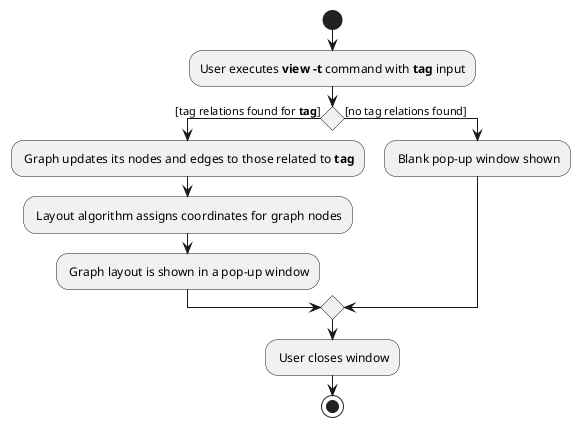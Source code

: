 @startuml
start
:User executes **view -t** command with **tag** input;

'Since the beta syntax does not support placing the condition outside the
'diamond we place it as the true branch instead.

if () then ([tag relations found for **tag**])
: Graph updates its nodes and edges to those related to **tag**;
: Layout algorithm assigns coordinates for graph nodes;
: Graph layout is shown in a pop-up window;
else ([no tag relations found])
: Blank pop-up window shown;
endif
: User closes window;

stop
@enduml
